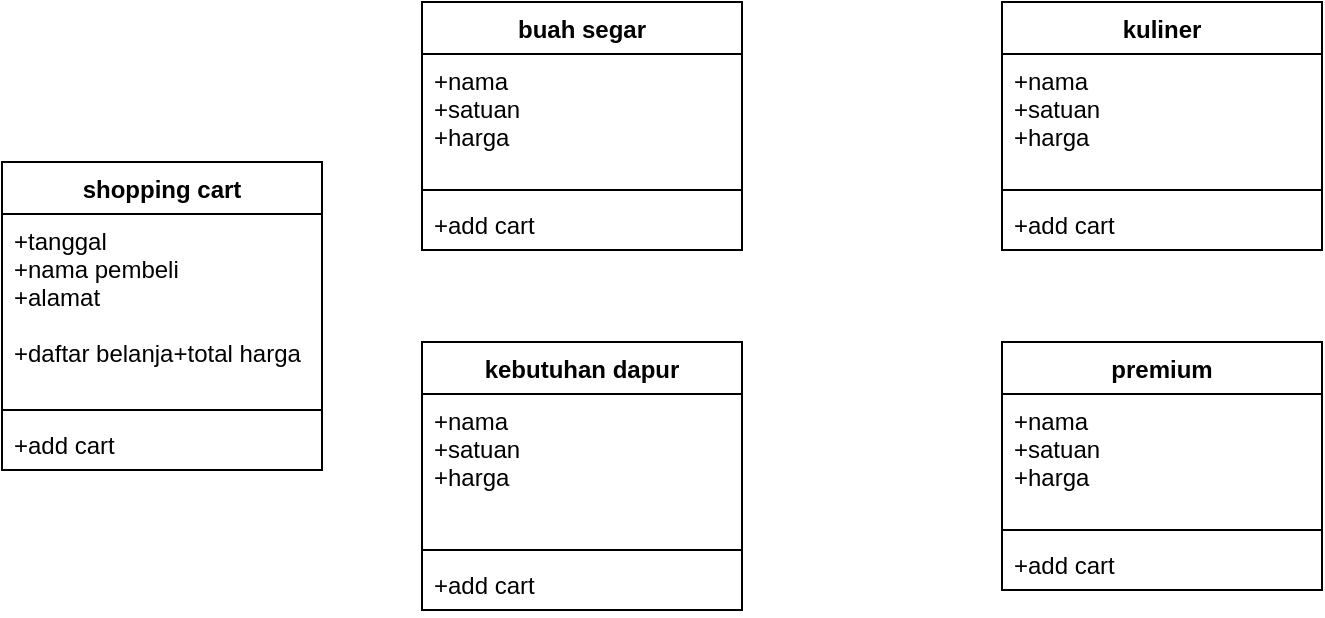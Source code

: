 <mxfile version="14.3.0" type="github">
  <diagram id="C5RBs43oDa-KdzZeNtuy" name="Page-1">
    <mxGraphModel dx="616" dy="482" grid="1" gridSize="10" guides="1" tooltips="1" connect="1" arrows="1" fold="1" page="1" pageScale="1" pageWidth="827" pageHeight="1169" math="0" shadow="0">
      <root>
        <mxCell id="WIyWlLk6GJQsqaUBKTNV-0" />
        <mxCell id="WIyWlLk6GJQsqaUBKTNV-1" parent="WIyWlLk6GJQsqaUBKTNV-0" />
        <mxCell id="g-s65-32vPX0wruuHcgK-0" value="premium" style="swimlane;fontStyle=1;align=center;verticalAlign=top;childLayout=stackLayout;horizontal=1;startSize=26;horizontalStack=0;resizeParent=1;resizeParentMax=0;resizeLast=0;collapsible=1;marginBottom=0;" vertex="1" parent="WIyWlLk6GJQsqaUBKTNV-1">
          <mxGeometry x="520" y="270" width="160" height="124" as="geometry" />
        </mxCell>
        <mxCell id="g-s65-32vPX0wruuHcgK-1" value="+nama&#xa;+satuan&#xa;+harga&#xa;" style="text;strokeColor=none;fillColor=none;align=left;verticalAlign=top;spacingLeft=4;spacingRight=4;overflow=hidden;rotatable=0;points=[[0,0.5],[1,0.5]];portConstraint=eastwest;" vertex="1" parent="g-s65-32vPX0wruuHcgK-0">
          <mxGeometry y="26" width="160" height="64" as="geometry" />
        </mxCell>
        <mxCell id="g-s65-32vPX0wruuHcgK-2" value="" style="line;strokeWidth=1;fillColor=none;align=left;verticalAlign=middle;spacingTop=-1;spacingLeft=3;spacingRight=3;rotatable=0;labelPosition=right;points=[];portConstraint=eastwest;" vertex="1" parent="g-s65-32vPX0wruuHcgK-0">
          <mxGeometry y="90" width="160" height="8" as="geometry" />
        </mxCell>
        <mxCell id="g-s65-32vPX0wruuHcgK-3" value="+add cart" style="text;strokeColor=none;fillColor=none;align=left;verticalAlign=top;spacingLeft=4;spacingRight=4;overflow=hidden;rotatable=0;points=[[0,0.5],[1,0.5]];portConstraint=eastwest;" vertex="1" parent="g-s65-32vPX0wruuHcgK-0">
          <mxGeometry y="98" width="160" height="26" as="geometry" />
        </mxCell>
        <mxCell id="g-s65-32vPX0wruuHcgK-4" value="kuliner" style="swimlane;fontStyle=1;align=center;verticalAlign=top;childLayout=stackLayout;horizontal=1;startSize=26;horizontalStack=0;resizeParent=1;resizeParentMax=0;resizeLast=0;collapsible=1;marginBottom=0;" vertex="1" parent="WIyWlLk6GJQsqaUBKTNV-1">
          <mxGeometry x="520" y="100" width="160" height="124" as="geometry" />
        </mxCell>
        <mxCell id="g-s65-32vPX0wruuHcgK-5" value="+nama&#xa;+satuan&#xa;+harga&#xa;" style="text;strokeColor=none;fillColor=none;align=left;verticalAlign=top;spacingLeft=4;spacingRight=4;overflow=hidden;rotatable=0;points=[[0,0.5],[1,0.5]];portConstraint=eastwest;" vertex="1" parent="g-s65-32vPX0wruuHcgK-4">
          <mxGeometry y="26" width="160" height="64" as="geometry" />
        </mxCell>
        <mxCell id="g-s65-32vPX0wruuHcgK-6" value="" style="line;strokeWidth=1;fillColor=none;align=left;verticalAlign=middle;spacingTop=-1;spacingLeft=3;spacingRight=3;rotatable=0;labelPosition=right;points=[];portConstraint=eastwest;" vertex="1" parent="g-s65-32vPX0wruuHcgK-4">
          <mxGeometry y="90" width="160" height="8" as="geometry" />
        </mxCell>
        <mxCell id="g-s65-32vPX0wruuHcgK-7" value="+add cart" style="text;strokeColor=none;fillColor=none;align=left;verticalAlign=top;spacingLeft=4;spacingRight=4;overflow=hidden;rotatable=0;points=[[0,0.5],[1,0.5]];portConstraint=eastwest;" vertex="1" parent="g-s65-32vPX0wruuHcgK-4">
          <mxGeometry y="98" width="160" height="26" as="geometry" />
        </mxCell>
        <mxCell id="g-s65-32vPX0wruuHcgK-8" value="kebutuhan dapur" style="swimlane;fontStyle=1;align=center;verticalAlign=top;childLayout=stackLayout;horizontal=1;startSize=26;horizontalStack=0;resizeParent=1;resizeParentMax=0;resizeLast=0;collapsible=1;marginBottom=0;" vertex="1" parent="WIyWlLk6GJQsqaUBKTNV-1">
          <mxGeometry x="230" y="270" width="160" height="134" as="geometry" />
        </mxCell>
        <mxCell id="g-s65-32vPX0wruuHcgK-9" value="+nama&#xa;+satuan&#xa;+harga&#xa;" style="text;strokeColor=none;fillColor=none;align=left;verticalAlign=top;spacingLeft=4;spacingRight=4;overflow=hidden;rotatable=0;points=[[0,0.5],[1,0.5]];portConstraint=eastwest;" vertex="1" parent="g-s65-32vPX0wruuHcgK-8">
          <mxGeometry y="26" width="160" height="74" as="geometry" />
        </mxCell>
        <mxCell id="g-s65-32vPX0wruuHcgK-10" value="" style="line;strokeWidth=1;fillColor=none;align=left;verticalAlign=middle;spacingTop=-1;spacingLeft=3;spacingRight=3;rotatable=0;labelPosition=right;points=[];portConstraint=eastwest;" vertex="1" parent="g-s65-32vPX0wruuHcgK-8">
          <mxGeometry y="100" width="160" height="8" as="geometry" />
        </mxCell>
        <mxCell id="g-s65-32vPX0wruuHcgK-11" value="+add cart" style="text;strokeColor=none;fillColor=none;align=left;verticalAlign=top;spacingLeft=4;spacingRight=4;overflow=hidden;rotatable=0;points=[[0,0.5],[1,0.5]];portConstraint=eastwest;" vertex="1" parent="g-s65-32vPX0wruuHcgK-8">
          <mxGeometry y="108" width="160" height="26" as="geometry" />
        </mxCell>
        <mxCell id="g-s65-32vPX0wruuHcgK-12" value="buah segar" style="swimlane;fontStyle=1;align=center;verticalAlign=top;childLayout=stackLayout;horizontal=1;startSize=26;horizontalStack=0;resizeParent=1;resizeParentMax=0;resizeLast=0;collapsible=1;marginBottom=0;" vertex="1" parent="WIyWlLk6GJQsqaUBKTNV-1">
          <mxGeometry x="230" y="100" width="160" height="124" as="geometry" />
        </mxCell>
        <mxCell id="g-s65-32vPX0wruuHcgK-13" value="+nama&#xa;+satuan&#xa;+harga&#xa;&#xa;" style="text;strokeColor=none;fillColor=none;align=left;verticalAlign=top;spacingLeft=4;spacingRight=4;overflow=hidden;rotatable=0;points=[[0,0.5],[1,0.5]];portConstraint=eastwest;" vertex="1" parent="g-s65-32vPX0wruuHcgK-12">
          <mxGeometry y="26" width="160" height="64" as="geometry" />
        </mxCell>
        <mxCell id="g-s65-32vPX0wruuHcgK-14" value="" style="line;strokeWidth=1;fillColor=none;align=left;verticalAlign=middle;spacingTop=-1;spacingLeft=3;spacingRight=3;rotatable=0;labelPosition=right;points=[];portConstraint=eastwest;" vertex="1" parent="g-s65-32vPX0wruuHcgK-12">
          <mxGeometry y="90" width="160" height="8" as="geometry" />
        </mxCell>
        <mxCell id="g-s65-32vPX0wruuHcgK-15" value="+add cart" style="text;strokeColor=none;fillColor=none;align=left;verticalAlign=top;spacingLeft=4;spacingRight=4;overflow=hidden;rotatable=0;points=[[0,0.5],[1,0.5]];portConstraint=eastwest;" vertex="1" parent="g-s65-32vPX0wruuHcgK-12">
          <mxGeometry y="98" width="160" height="26" as="geometry" />
        </mxCell>
        <mxCell id="g-s65-32vPX0wruuHcgK-16" value="shopping cart" style="swimlane;fontStyle=1;align=center;verticalAlign=top;childLayout=stackLayout;horizontal=1;startSize=26;horizontalStack=0;resizeParent=1;resizeParentMax=0;resizeLast=0;collapsible=1;marginBottom=0;" vertex="1" parent="WIyWlLk6GJQsqaUBKTNV-1">
          <mxGeometry x="20" y="180" width="160" height="154" as="geometry" />
        </mxCell>
        <mxCell id="g-s65-32vPX0wruuHcgK-17" value="+tanggal&#xa;+nama pembeli&#xa;+alamat&#xa;&#xa;+daftar belanja+total harga&#xa;&#xa;&#xa;&#xa;" style="text;strokeColor=none;fillColor=none;align=left;verticalAlign=top;spacingLeft=4;spacingRight=4;overflow=hidden;rotatable=0;points=[[0,0.5],[1,0.5]];portConstraint=eastwest;" vertex="1" parent="g-s65-32vPX0wruuHcgK-16">
          <mxGeometry y="26" width="160" height="94" as="geometry" />
        </mxCell>
        <mxCell id="g-s65-32vPX0wruuHcgK-18" value="" style="line;strokeWidth=1;fillColor=none;align=left;verticalAlign=middle;spacingTop=-1;spacingLeft=3;spacingRight=3;rotatable=0;labelPosition=right;points=[];portConstraint=eastwest;" vertex="1" parent="g-s65-32vPX0wruuHcgK-16">
          <mxGeometry y="120" width="160" height="8" as="geometry" />
        </mxCell>
        <mxCell id="g-s65-32vPX0wruuHcgK-19" value="+add cart" style="text;strokeColor=none;fillColor=none;align=left;verticalAlign=top;spacingLeft=4;spacingRight=4;overflow=hidden;rotatable=0;points=[[0,0.5],[1,0.5]];portConstraint=eastwest;" vertex="1" parent="g-s65-32vPX0wruuHcgK-16">
          <mxGeometry y="128" width="160" height="26" as="geometry" />
        </mxCell>
      </root>
    </mxGraphModel>
  </diagram>
</mxfile>
